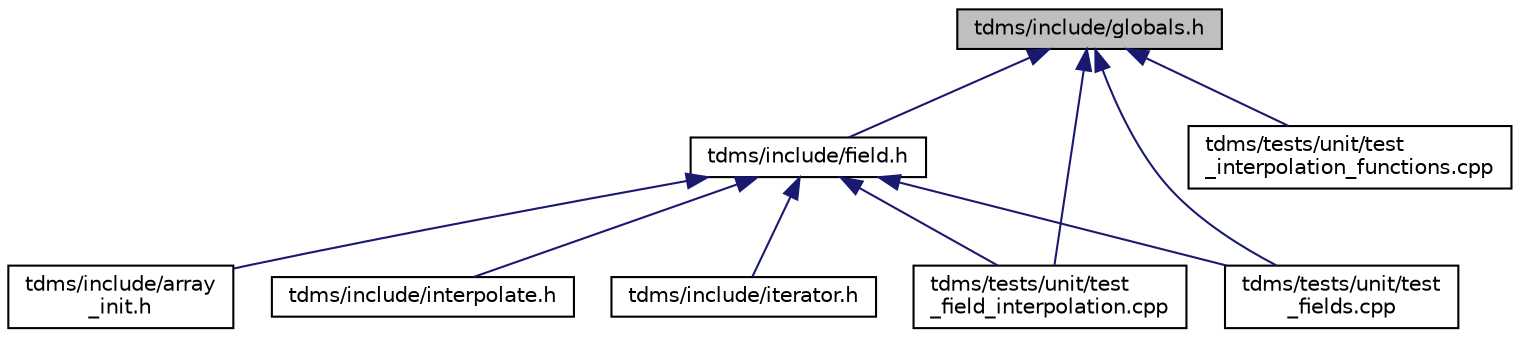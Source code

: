 digraph "tdms/include/globals.h"
{
 // LATEX_PDF_SIZE
  edge [fontname="Helvetica",fontsize="10",labelfontname="Helvetica",labelfontsize="10"];
  node [fontname="Helvetica",fontsize="10",shape=record];
  Node1 [label="tdms/include/globals.h",height=0.2,width=0.4,color="black", fillcolor="grey75", style="filled", fontcolor="black",tooltip="Type definitions and global constants."];
  Node1 -> Node2 [dir="back",color="midnightblue",fontsize="10",style="solid",fontname="Helvetica"];
  Node2 [label="tdms/include/field.h",height=0.2,width=0.4,color="black", fillcolor="white", style="filled",URL="$field_8h.html",tooltip="Classes for the electric and magnetic (split) fields on a grid."];
  Node2 -> Node3 [dir="back",color="midnightblue",fontsize="10",style="solid",fontname="Helvetica"];
  Node3 [label="tdms/include/array\l_init.h",height=0.2,width=0.4,color="black", fillcolor="white", style="filled",URL="$array__init_8h.html",tooltip="A collection of functions for array initialisation given MATLAB pointers."];
  Node2 -> Node4 [dir="back",color="midnightblue",fontsize="10",style="solid",fontname="Helvetica"];
  Node4 [label="tdms/include/interpolate.h",height=0.2,width=0.4,color="black", fillcolor="white", style="filled",URL="$interpolate_8h.html",tooltip="Interpolation of field values within FDTD grid."];
  Node2 -> Node5 [dir="back",color="midnightblue",fontsize="10",style="solid",fontname="Helvetica"];
  Node5 [label="tdms/include/iterator.h",height=0.2,width=0.4,color="black", fillcolor="white", style="filled",URL="$iterator_8h.html",tooltip="The main time propogation algorithm."];
  Node2 -> Node6 [dir="back",color="midnightblue",fontsize="10",style="solid",fontname="Helvetica"];
  Node6 [label="tdms/tests/unit/test\l_field_interpolation.cpp",height=0.2,width=0.4,color="black", fillcolor="white", style="filled",URL="$test__field__interpolation_8cpp.html",tooltip="Tests interpolation of E- and H-fields and compares the errors against MATLAB benchmarks."];
  Node2 -> Node7 [dir="back",color="midnightblue",fontsize="10",style="solid",fontname="Helvetica"];
  Node7 [label="tdms/tests/unit/test\l_fields.cpp",height=0.2,width=0.4,color="black", fillcolor="white", style="filled",URL="$test__fields_8cpp.html",tooltip="Test of the Field class and subclasses."];
  Node1 -> Node6 [dir="back",color="midnightblue",fontsize="10",style="solid",fontname="Helvetica"];
  Node1 -> Node7 [dir="back",color="midnightblue",fontsize="10",style="solid",fontname="Helvetica"];
  Node1 -> Node8 [dir="back",color="midnightblue",fontsize="10",style="solid",fontname="Helvetica"];
  Node8 [label="tdms/tests/unit/test\l_interpolation_functions.cpp",height=0.2,width=0.4,color="black", fillcolor="white", style="filled",URL="$test__interpolation__functions_8cpp.html",tooltip="Tests the performance of the interpolation functions, using 1D data mimicing a coordinate axes."];
}
